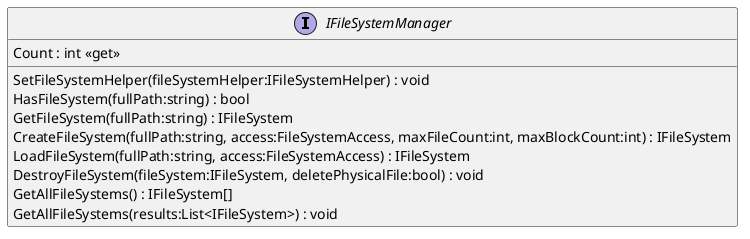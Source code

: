 @startuml
interface IFileSystemManager {
    Count : int <<get>>
    SetFileSystemHelper(fileSystemHelper:IFileSystemHelper) : void
    HasFileSystem(fullPath:string) : bool
    GetFileSystem(fullPath:string) : IFileSystem
    CreateFileSystem(fullPath:string, access:FileSystemAccess, maxFileCount:int, maxBlockCount:int) : IFileSystem
    LoadFileSystem(fullPath:string, access:FileSystemAccess) : IFileSystem
    DestroyFileSystem(fileSystem:IFileSystem, deletePhysicalFile:bool) : void
    GetAllFileSystems() : IFileSystem[]
    GetAllFileSystems(results:List<IFileSystem>) : void
}
@enduml
